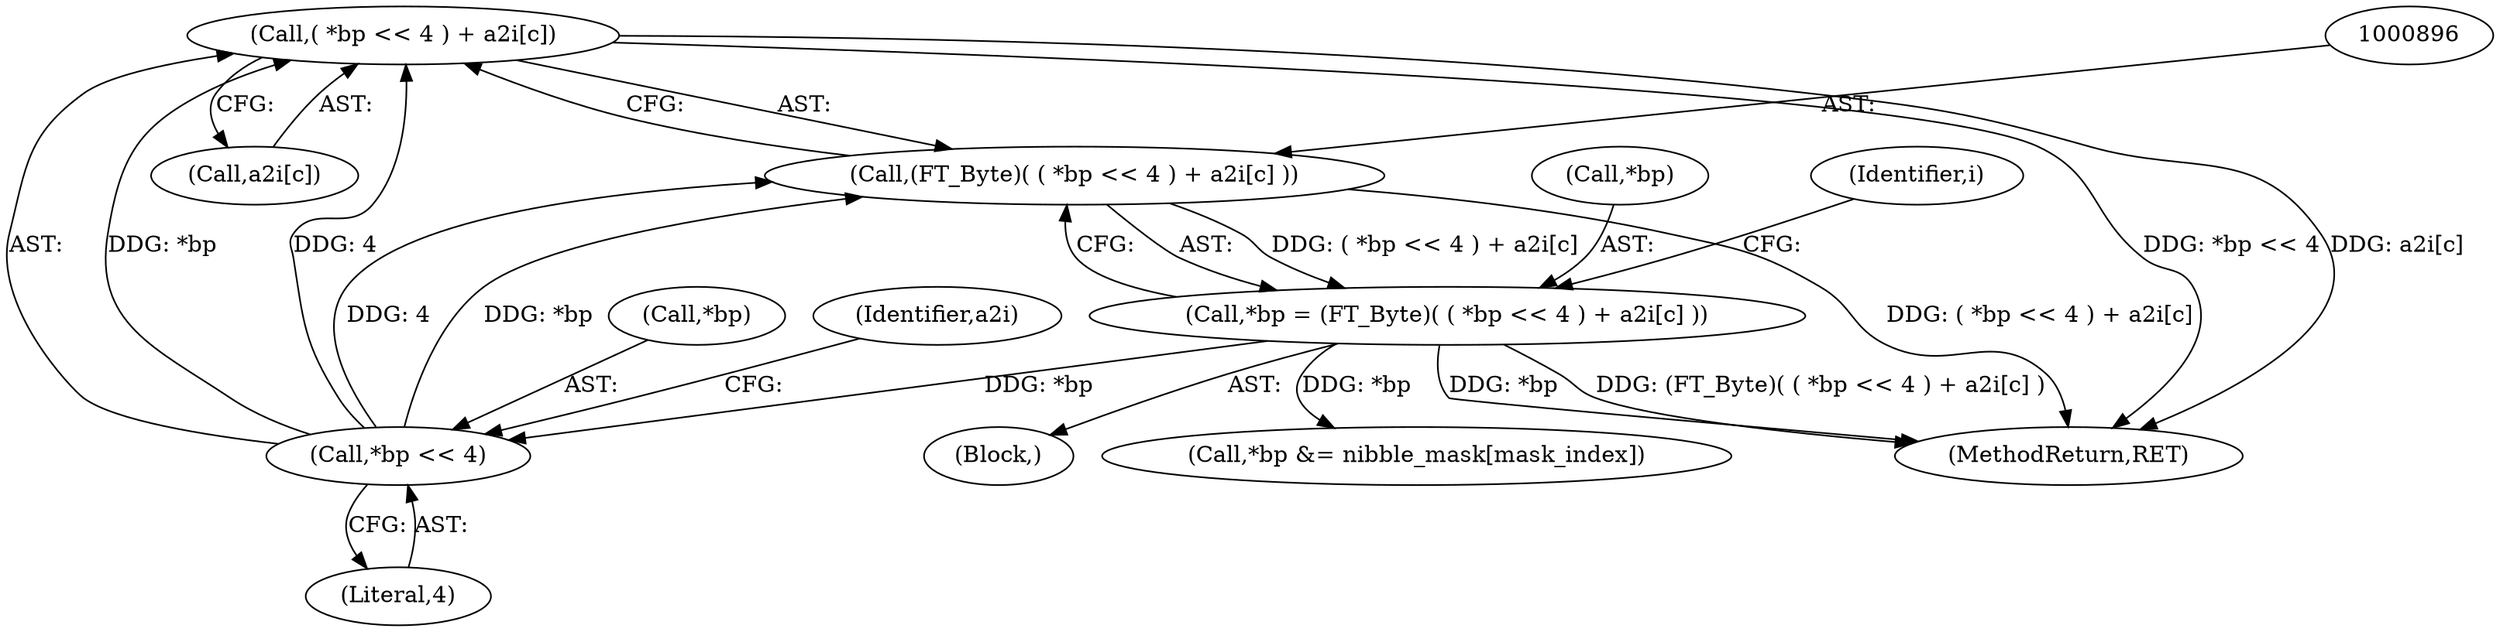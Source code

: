 digraph "0_savannah_07bdb6e289c7954e2a533039dc93c1c136099d2d@array" {
"1000897" [label="(Call,( *bp << 4 ) + a2i[c])"];
"1000898" [label="(Call,*bp << 4)"];
"1000892" [label="(Call,*bp = (FT_Byte)( ( *bp << 4 ) + a2i[c] ))"];
"1000895" [label="(Call,(FT_Byte)( ( *bp << 4 ) + a2i[c] ))"];
"1000895" [label="(Call,(FT_Byte)( ( *bp << 4 ) + a2i[c] ))"];
"1000898" [label="(Call,*bp << 4)"];
"1000901" [label="(Literal,4)"];
"1000897" [label="(Call,( *bp << 4 ) + a2i[c])"];
"1000880" [label="(Block,)"];
"1001568" [label="(MethodReturn,RET)"];
"1000893" [label="(Call,*bp)"];
"1000902" [label="(Call,a2i[c])"];
"1000899" [label="(Call,*bp)"];
"1000963" [label="(Call,*bp &= nibble_mask[mask_index])"];
"1000909" [label="(Identifier,i)"];
"1000892" [label="(Call,*bp = (FT_Byte)( ( *bp << 4 ) + a2i[c] ))"];
"1000903" [label="(Identifier,a2i)"];
"1000897" -> "1000895"  [label="AST: "];
"1000897" -> "1000902"  [label="CFG: "];
"1000898" -> "1000897"  [label="AST: "];
"1000902" -> "1000897"  [label="AST: "];
"1000895" -> "1000897"  [label="CFG: "];
"1000897" -> "1001568"  [label="DDG: *bp << 4"];
"1000897" -> "1001568"  [label="DDG: a2i[c]"];
"1000898" -> "1000897"  [label="DDG: *bp"];
"1000898" -> "1000897"  [label="DDG: 4"];
"1000898" -> "1000901"  [label="CFG: "];
"1000899" -> "1000898"  [label="AST: "];
"1000901" -> "1000898"  [label="AST: "];
"1000903" -> "1000898"  [label="CFG: "];
"1000898" -> "1000895"  [label="DDG: *bp"];
"1000898" -> "1000895"  [label="DDG: 4"];
"1000892" -> "1000898"  [label="DDG: *bp"];
"1000892" -> "1000880"  [label="AST: "];
"1000892" -> "1000895"  [label="CFG: "];
"1000893" -> "1000892"  [label="AST: "];
"1000895" -> "1000892"  [label="AST: "];
"1000909" -> "1000892"  [label="CFG: "];
"1000892" -> "1001568"  [label="DDG: *bp"];
"1000892" -> "1001568"  [label="DDG: (FT_Byte)( ( *bp << 4 ) + a2i[c] )"];
"1000895" -> "1000892"  [label="DDG: ( *bp << 4 ) + a2i[c]"];
"1000892" -> "1000963"  [label="DDG: *bp"];
"1000896" -> "1000895"  [label="AST: "];
"1000895" -> "1001568"  [label="DDG: ( *bp << 4 ) + a2i[c]"];
}
